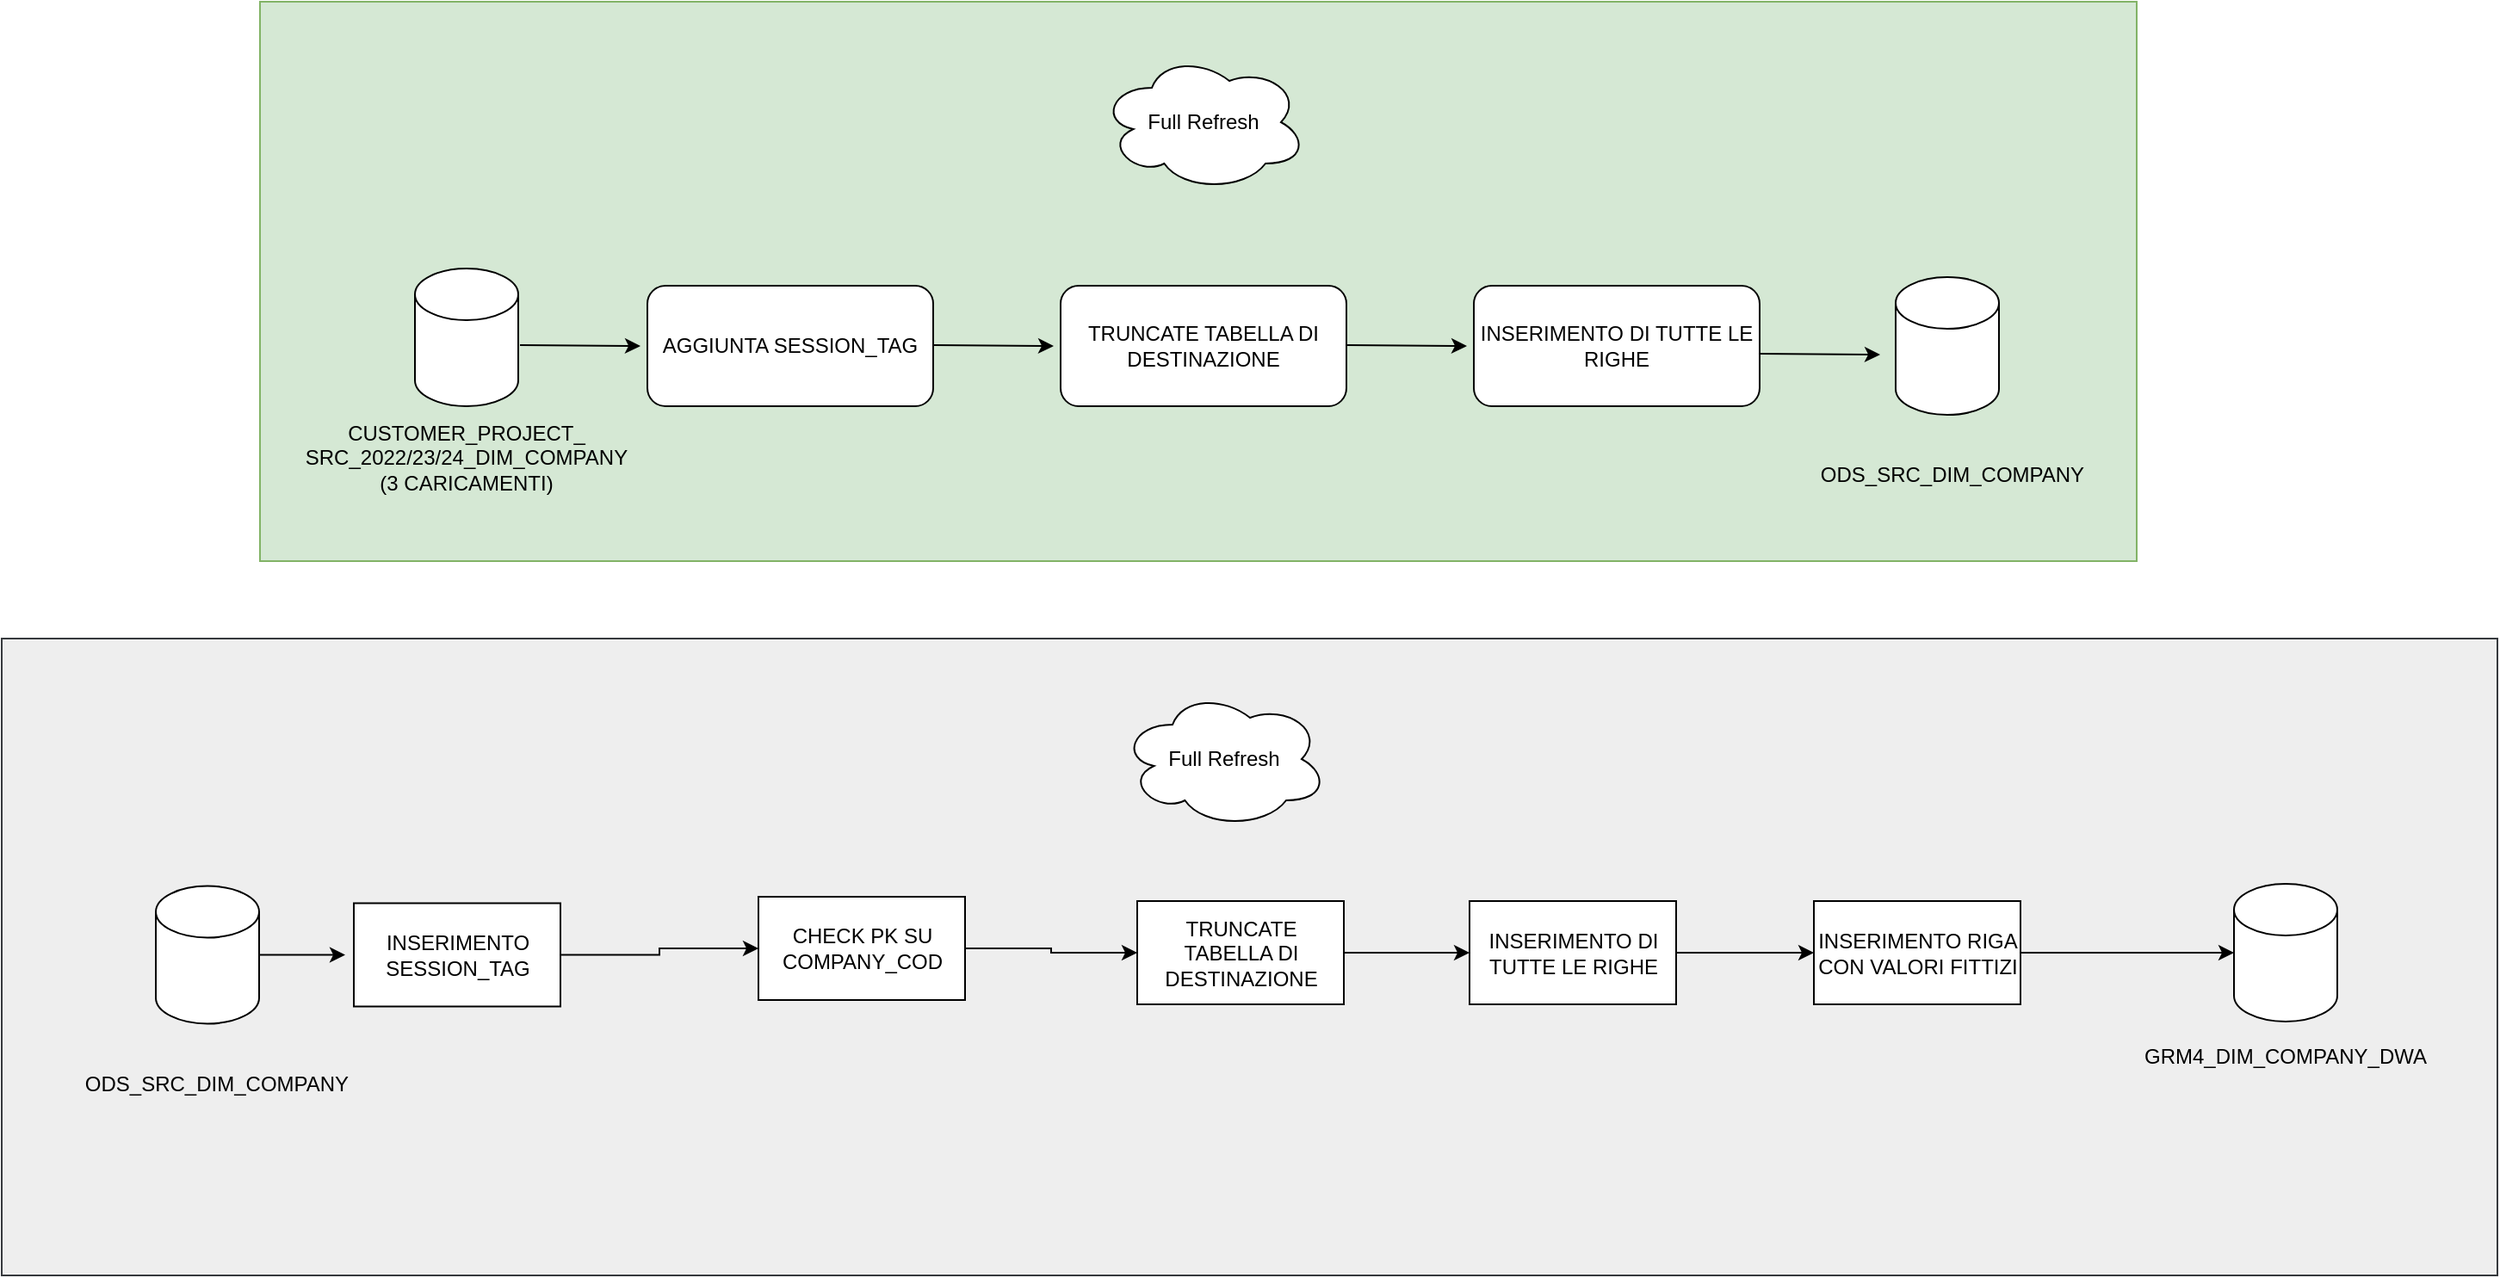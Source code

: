 <mxfile version="24.2.1" type="google">
  <diagram name="Pagina-1" id="fbzcrpt9cKPLOgSUsJoJ">
    <mxGraphModel grid="1" page="1" gridSize="10" guides="1" tooltips="1" connect="1" arrows="1" fold="1" pageScale="1" pageWidth="827" pageHeight="1169" math="0" shadow="0">
      <root>
        <mxCell id="0" />
        <mxCell id="1" parent="0" />
        <mxCell id="TbWSZ086613Tpvn27Krm-7" value="" style="rounded=0;whiteSpace=wrap;html=1;fillColor=#d5e8d4;strokeColor=#82b366;" vertex="1" parent="1">
          <mxGeometry x="240" y="70" width="1090" height="325" as="geometry" />
        </mxCell>
        <mxCell id="TbWSZ086613Tpvn27Krm-3" value="" style="shape=cylinder3;whiteSpace=wrap;html=1;boundedLbl=1;backgroundOutline=1;size=15;" vertex="1" parent="1">
          <mxGeometry x="330" y="225" width="60" height="80" as="geometry" />
        </mxCell>
        <mxCell id="TbWSZ086613Tpvn27Krm-4" value="CUSTOMER_PROJECT_&lt;br&gt;SRC_2022/23/24_DIM_COMPANY (3 CARICAMENTI)" style="text;html=1;align=center;verticalAlign=middle;whiteSpace=wrap;rounded=0;" vertex="1" parent="1">
          <mxGeometry x="265" y="310" width="190" height="50" as="geometry" />
        </mxCell>
        <mxCell id="TbWSZ086613Tpvn27Krm-16" value="" style="endArrow=classic;html=1;rounded=0;" edge="1" parent="1">
          <mxGeometry width="50" height="50" relative="1" as="geometry">
            <mxPoint x="391" y="269.5" as="sourcePoint" />
            <mxPoint x="461" y="270" as="targetPoint" />
          </mxGeometry>
        </mxCell>
        <mxCell id="TbWSZ086613Tpvn27Krm-18" value="AGGIUNTA SESSION_TAG" style="rounded=1;whiteSpace=wrap;html=1;" vertex="1" parent="1">
          <mxGeometry x="465" y="235" width="166" height="70" as="geometry" />
        </mxCell>
        <mxCell id="TbWSZ086613Tpvn27Krm-19" value="Full Refresh" style="ellipse;shape=cloud;whiteSpace=wrap;html=1;" vertex="1" parent="1">
          <mxGeometry x="728" y="100" width="120" height="80" as="geometry" />
        </mxCell>
        <mxCell id="TbWSZ086613Tpvn27Krm-22" value="" style="endArrow=classic;html=1;rounded=0;" edge="1" parent="1">
          <mxGeometry width="50" height="50" relative="1" as="geometry">
            <mxPoint x="631" y="269.5" as="sourcePoint" />
            <mxPoint x="701" y="270" as="targetPoint" />
          </mxGeometry>
        </mxCell>
        <mxCell id="TbWSZ086613Tpvn27Krm-23" value="TRUNCATE TABELLA DI DESTINAZIONE" style="rounded=1;whiteSpace=wrap;html=1;" vertex="1" parent="1">
          <mxGeometry x="705" y="235" width="166" height="70" as="geometry" />
        </mxCell>
        <mxCell id="TbWSZ086613Tpvn27Krm-24" value="" style="endArrow=classic;html=1;rounded=0;" edge="1" parent="1">
          <mxGeometry width="50" height="50" relative="1" as="geometry">
            <mxPoint x="871" y="269.5" as="sourcePoint" />
            <mxPoint x="941" y="270" as="targetPoint" />
          </mxGeometry>
        </mxCell>
        <mxCell id="TbWSZ086613Tpvn27Krm-25" value="INSERIMENTO DI TUTTE LE RIGHE" style="rounded=1;whiteSpace=wrap;html=1;" vertex="1" parent="1">
          <mxGeometry x="945" y="235" width="166" height="70" as="geometry" />
        </mxCell>
        <mxCell id="TbWSZ086613Tpvn27Krm-26" value="" style="endArrow=classic;html=1;rounded=0;" edge="1" parent="1">
          <mxGeometry width="50" height="50" relative="1" as="geometry">
            <mxPoint x="1111" y="274.5" as="sourcePoint" />
            <mxPoint x="1181" y="275" as="targetPoint" />
          </mxGeometry>
        </mxCell>
        <mxCell id="TbWSZ086613Tpvn27Krm-27" value="" style="shape=cylinder3;whiteSpace=wrap;html=1;boundedLbl=1;backgroundOutline=1;size=15;" vertex="1" parent="1">
          <mxGeometry x="1190" y="230" width="60" height="80" as="geometry" />
        </mxCell>
        <mxCell id="TbWSZ086613Tpvn27Krm-28" value="ODS_SRC_DIM_COMPANY" style="text;html=1;align=center;verticalAlign=middle;whiteSpace=wrap;rounded=0;" vertex="1" parent="1">
          <mxGeometry x="1138" y="345" width="170" as="geometry" />
        </mxCell>
        <mxCell id="TbWSZ086613Tpvn27Krm-33" value="" style="rounded=0;whiteSpace=wrap;html=1;fillColor=#eeeeee;strokeColor=#36393d;" vertex="1" parent="1">
          <mxGeometry x="90" y="440" width="1449.5" height="370" as="geometry" />
        </mxCell>
        <mxCell id="3fzzuc_53nEdFvoVnNAe-83" value="" style="edgeStyle=orthogonalEdgeStyle;rounded=0;orthogonalLoop=1;jettySize=auto;html=1;" edge="1" parent="1" source="3fzzuc_53nEdFvoVnNAe-84">
          <mxGeometry relative="1" as="geometry">
            <mxPoint x="289.5" y="623.75" as="targetPoint" />
          </mxGeometry>
        </mxCell>
        <mxCell id="3fzzuc_53nEdFvoVnNAe-84" value="" style="shape=cylinder3;whiteSpace=wrap;html=1;boundedLbl=1;backgroundOutline=1;size=15;" vertex="1" parent="1">
          <mxGeometry x="179.5" y="583.75" width="60" height="80" as="geometry" />
        </mxCell>
        <mxCell id="3fzzuc_53nEdFvoVnNAe-85" value="ODS_SRC_DIM_COMPANY" style="text;html=1;align=center;verticalAlign=middle;whiteSpace=wrap;rounded=0;" vertex="1" parent="1">
          <mxGeometry x="129.5" y="698.75" width="170" as="geometry" />
        </mxCell>
        <mxCell id="3fzzuc_53nEdFvoVnNAe-87" value="" style="edgeStyle=orthogonalEdgeStyle;rounded=0;orthogonalLoop=1;jettySize=auto;html=1;" edge="1" parent="1" source="3fzzuc_53nEdFvoVnNAe-88" target="3fzzuc_53nEdFvoVnNAe-91">
          <mxGeometry relative="1" as="geometry">
            <mxPoint x="494.5" y="623.75" as="targetPoint" />
            <Array as="points" />
          </mxGeometry>
        </mxCell>
        <mxCell id="3fzzuc_53nEdFvoVnNAe-88" value="INSERIMENTO SESSION_TAG" style="whiteSpace=wrap;html=1;" vertex="1" parent="1">
          <mxGeometry x="294.5" y="593.75" width="120" height="60" as="geometry" />
        </mxCell>
        <mxCell id="3fzzuc_53nEdFvoVnNAe-93" value="" style="edgeStyle=orthogonalEdgeStyle;rounded=0;orthogonalLoop=1;jettySize=auto;html=1;" edge="1" parent="1" source="3fzzuc_53nEdFvoVnNAe-91" target="3fzzuc_53nEdFvoVnNAe-98">
          <mxGeometry relative="1" as="geometry">
            <mxPoint x="686.5" y="620" as="targetPoint" />
          </mxGeometry>
        </mxCell>
        <mxCell id="3fzzuc_53nEdFvoVnNAe-91" value="CHECK PK SU COMPANY_COD" style="whiteSpace=wrap;html=1;" vertex="1" parent="1">
          <mxGeometry x="529.5" y="590" width="120" height="60" as="geometry" />
        </mxCell>
        <mxCell id="3fzzuc_53nEdFvoVnNAe-97" value="" style="edgeStyle=orthogonalEdgeStyle;rounded=0;orthogonalLoop=1;jettySize=auto;html=1;" edge="1" parent="1" source="3fzzuc_53nEdFvoVnNAe-98" target="3fzzuc_53nEdFvoVnNAe-100">
          <mxGeometry relative="1" as="geometry" />
        </mxCell>
        <mxCell id="3fzzuc_53nEdFvoVnNAe-98" value="TRUNCATE TABELLA DI DESTINAZIONE" style="whiteSpace=wrap;html=1;" vertex="1" parent="1">
          <mxGeometry x="749.5" y="592.5" width="120" height="60" as="geometry" />
        </mxCell>
        <mxCell id="tMC4oISpfsa5Jp4Vi0NR-3" value="" style="edgeStyle=orthogonalEdgeStyle;rounded=0;orthogonalLoop=1;jettySize=auto;html=1;" edge="1" parent="1" source="3fzzuc_53nEdFvoVnNAe-100" target="tMC4oISpfsa5Jp4Vi0NR-2">
          <mxGeometry relative="1" as="geometry" />
        </mxCell>
        <mxCell id="3fzzuc_53nEdFvoVnNAe-100" value="INSERIMENTO DI TUTTE LE RIGHE" style="whiteSpace=wrap;html=1;" vertex="1" parent="1">
          <mxGeometry x="942.5" y="592.5" width="120" height="60" as="geometry" />
        </mxCell>
        <mxCell id="3fzzuc_53nEdFvoVnNAe-103" value="" style="shape=cylinder3;whiteSpace=wrap;html=1;boundedLbl=1;backgroundOutline=1;size=15;" vertex="1" parent="1">
          <mxGeometry x="1386.5" y="582.5" width="60" height="80" as="geometry" />
        </mxCell>
        <mxCell id="3fzzuc_53nEdFvoVnNAe-104" value="GRM4_DIM_COMPANY_DWA" style="text;html=1;align=center;verticalAlign=middle;whiteSpace=wrap;rounded=0;" vertex="1" parent="1">
          <mxGeometry x="1319" y="667.5" width="195" height="30" as="geometry" />
        </mxCell>
        <mxCell id="tMC4oISpfsa5Jp4Vi0NR-5" style="edgeStyle=orthogonalEdgeStyle;rounded=0;orthogonalLoop=1;jettySize=auto;html=1;exitX=1;exitY=0.5;exitDx=0;exitDy=0;" edge="1" parent="1" source="tMC4oISpfsa5Jp4Vi0NR-2" target="3fzzuc_53nEdFvoVnNAe-103">
          <mxGeometry relative="1" as="geometry" />
        </mxCell>
        <mxCell id="tMC4oISpfsa5Jp4Vi0NR-2" value="INSERIMENTO RIGA CON VALORI FITTIZI" style="whiteSpace=wrap;html=1;" vertex="1" parent="1">
          <mxGeometry x="1142.5" y="592.5" width="120" height="60" as="geometry" />
        </mxCell>
        <mxCell id="OaUH_onNEUUnEDYbHzgn-1" value="Full Refresh" style="ellipse;shape=cloud;whiteSpace=wrap;html=1;" vertex="1" parent="1">
          <mxGeometry x="740" y="470" width="120" height="80" as="geometry" />
        </mxCell>
      </root>
    </mxGraphModel>
  </diagram>
</mxfile>
